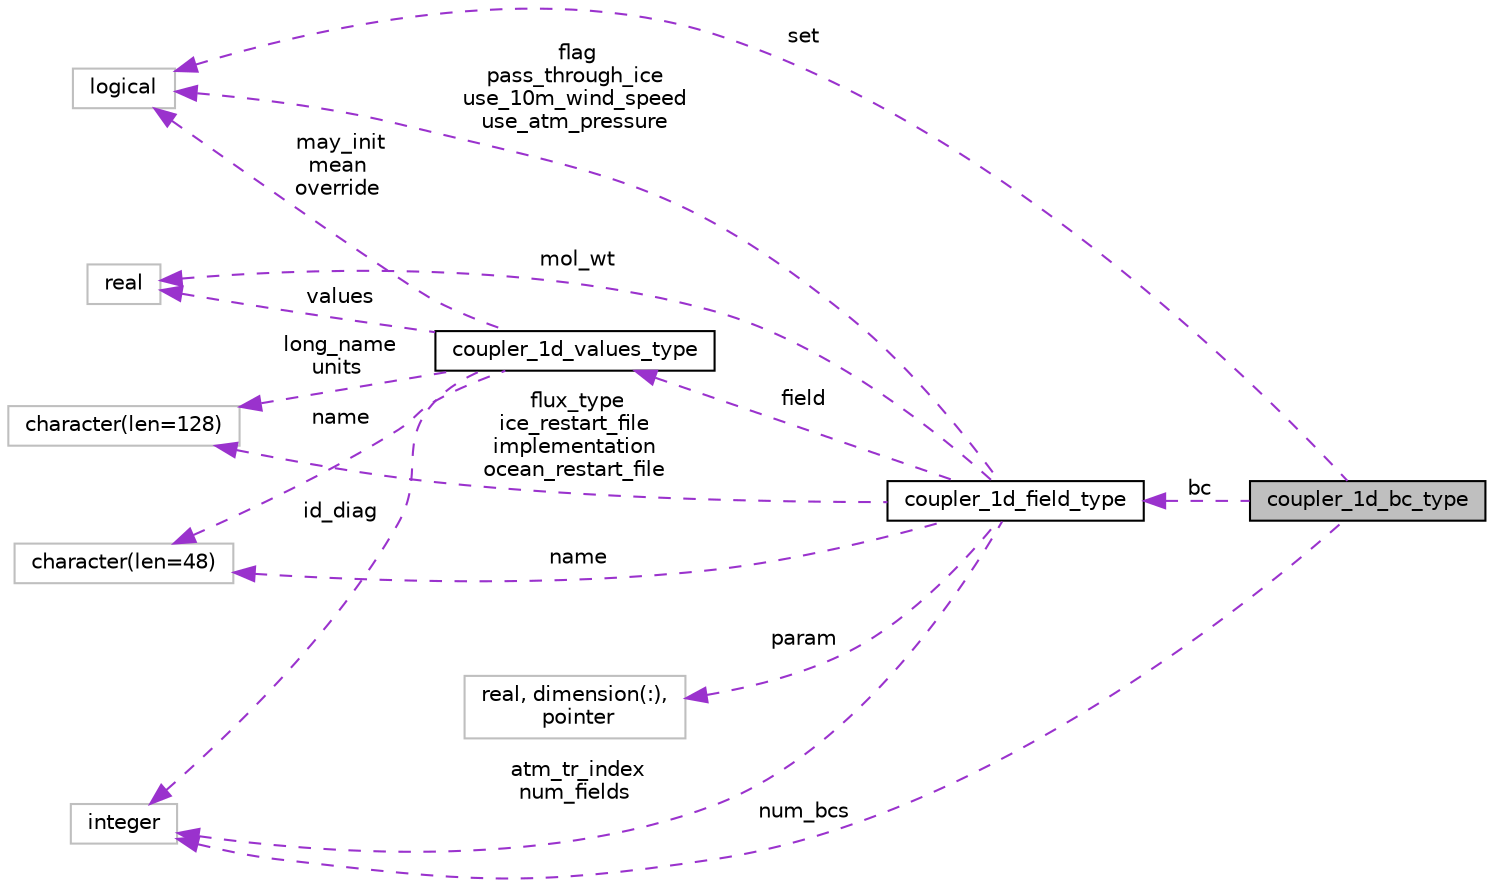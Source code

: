 digraph "coupler_1d_bc_type"
{
 // INTERACTIVE_SVG=YES
 // LATEX_PDF_SIZE
  edge [fontname="Helvetica",fontsize="10",labelfontname="Helvetica",labelfontsize="10"];
  node [fontname="Helvetica",fontsize="10",shape=record];
  rankdir="LR";
  Node1 [label="coupler_1d_bc_type",height=0.2,width=0.4,color="black", fillcolor="grey75", style="filled", fontcolor="black",tooltip="Coupler data for 1D boundary conditions."];
  Node2 -> Node1 [dir="back",color="darkorchid3",fontsize="10",style="dashed",label=" set" ,fontname="Helvetica"];
  Node2 [label="logical",height=0.2,width=0.4,color="grey75", fillcolor="white", style="filled",tooltip=" "];
  Node3 -> Node1 [dir="back",color="darkorchid3",fontsize="10",style="dashed",label=" bc" ,fontname="Helvetica"];
  Node3 [label="coupler_1d_field_type",height=0.2,width=0.4,color="black", fillcolor="white", style="filled",URL="$group__coupler__types__mod.html#structcoupler__types__mod_1_1coupler__1d__field__type",tooltip="Coupler data for 1D fields."];
  Node2 -> Node3 [dir="back",color="darkorchid3",fontsize="10",style="dashed",label=" flag\npass_through_ice\nuse_10m_wind_speed\nuse_atm_pressure" ,fontname="Helvetica"];
  Node4 -> Node3 [dir="back",color="darkorchid3",fontsize="10",style="dashed",label=" param" ,fontname="Helvetica"];
  Node4 [label="real, dimension(:),\l pointer",height=0.2,width=0.4,color="grey75", fillcolor="white", style="filled",tooltip=" "];
  Node5 -> Node3 [dir="back",color="darkorchid3",fontsize="10",style="dashed",label=" name" ,fontname="Helvetica"];
  Node5 [label="character(len=48)",height=0.2,width=0.4,color="grey75", fillcolor="white", style="filled",tooltip=" "];
  Node6 -> Node3 [dir="back",color="darkorchid3",fontsize="10",style="dashed",label=" field" ,fontname="Helvetica"];
  Node6 [label="coupler_1d_values_type",height=0.2,width=0.4,color="black", fillcolor="white", style="filled",URL="$group__coupler__types__mod.html#structcoupler__types__mod_1_1coupler__1d__values__type",tooltip="Coupler data for 1D values."];
  Node2 -> Node6 [dir="back",color="darkorchid3",fontsize="10",style="dashed",label=" may_init\nmean\noverride" ,fontname="Helvetica"];
  Node5 -> Node6 [dir="back",color="darkorchid3",fontsize="10",style="dashed",label=" name" ,fontname="Helvetica"];
  Node7 -> Node6 [dir="back",color="darkorchid3",fontsize="10",style="dashed",label=" long_name\nunits" ,fontname="Helvetica"];
  Node7 [label="character(len=128)",height=0.2,width=0.4,color="grey75", fillcolor="white", style="filled",tooltip=" "];
  Node8 -> Node6 [dir="back",color="darkorchid3",fontsize="10",style="dashed",label=" id_diag" ,fontname="Helvetica"];
  Node8 [label="integer",height=0.2,width=0.4,color="grey75", fillcolor="white", style="filled",tooltip=" "];
  Node9 -> Node6 [dir="back",color="darkorchid3",fontsize="10",style="dashed",label=" values" ,fontname="Helvetica"];
  Node9 [label="real",height=0.2,width=0.4,color="grey75", fillcolor="white", style="filled",tooltip=" "];
  Node7 -> Node3 [dir="back",color="darkorchid3",fontsize="10",style="dashed",label=" flux_type\nice_restart_file\nimplementation\nocean_restart_file" ,fontname="Helvetica"];
  Node9 -> Node3 [dir="back",color="darkorchid3",fontsize="10",style="dashed",label=" mol_wt" ,fontname="Helvetica"];
  Node8 -> Node3 [dir="back",color="darkorchid3",fontsize="10",style="dashed",label=" atm_tr_index\nnum_fields" ,fontname="Helvetica"];
  Node8 -> Node1 [dir="back",color="darkorchid3",fontsize="10",style="dashed",label=" num_bcs" ,fontname="Helvetica"];
}
